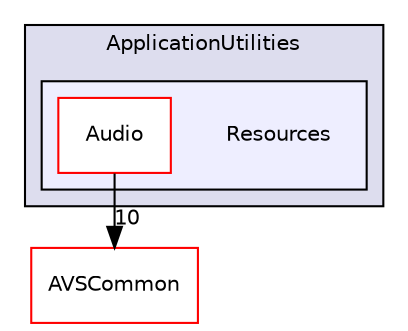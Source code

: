 digraph "/workplace/avs-device-sdk/ApplicationUtilities/Resources" {
  compound=true
  node [ fontsize="10", fontname="Helvetica"];
  edge [ labelfontsize="10", labelfontname="Helvetica"];
  subgraph clusterdir_748b5abbb33df61eda67007924a1a0cb {
    graph [ bgcolor="#ddddee", pencolor="black", label="ApplicationUtilities" fontname="Helvetica", fontsize="10", URL="dir_748b5abbb33df61eda67007924a1a0cb.html"]
  subgraph clusterdir_64fbf9e5512ec11acc25e4f2d433d2a3 {
    graph [ bgcolor="#eeeeff", pencolor="black", label="" URL="dir_64fbf9e5512ec11acc25e4f2d433d2a3.html"];
    dir_64fbf9e5512ec11acc25e4f2d433d2a3 [shape=plaintext label="Resources"];
    dir_3d91e97c9556b93865bb7c5dee8d4e5e [shape=box label="Audio" color="red" fillcolor="white" style="filled" URL="dir_3d91e97c9556b93865bb7c5dee8d4e5e.html"];
  }
  }
  dir_13e65effb2bde530b17b3d5eefcd0266 [shape=box label="AVSCommon" fillcolor="white" style="filled" color="red" URL="dir_13e65effb2bde530b17b3d5eefcd0266.html"];
  dir_3d91e97c9556b93865bb7c5dee8d4e5e->dir_13e65effb2bde530b17b3d5eefcd0266 [headlabel="10", labeldistance=1.5 headhref="dir_000038_000015.html"];
}
